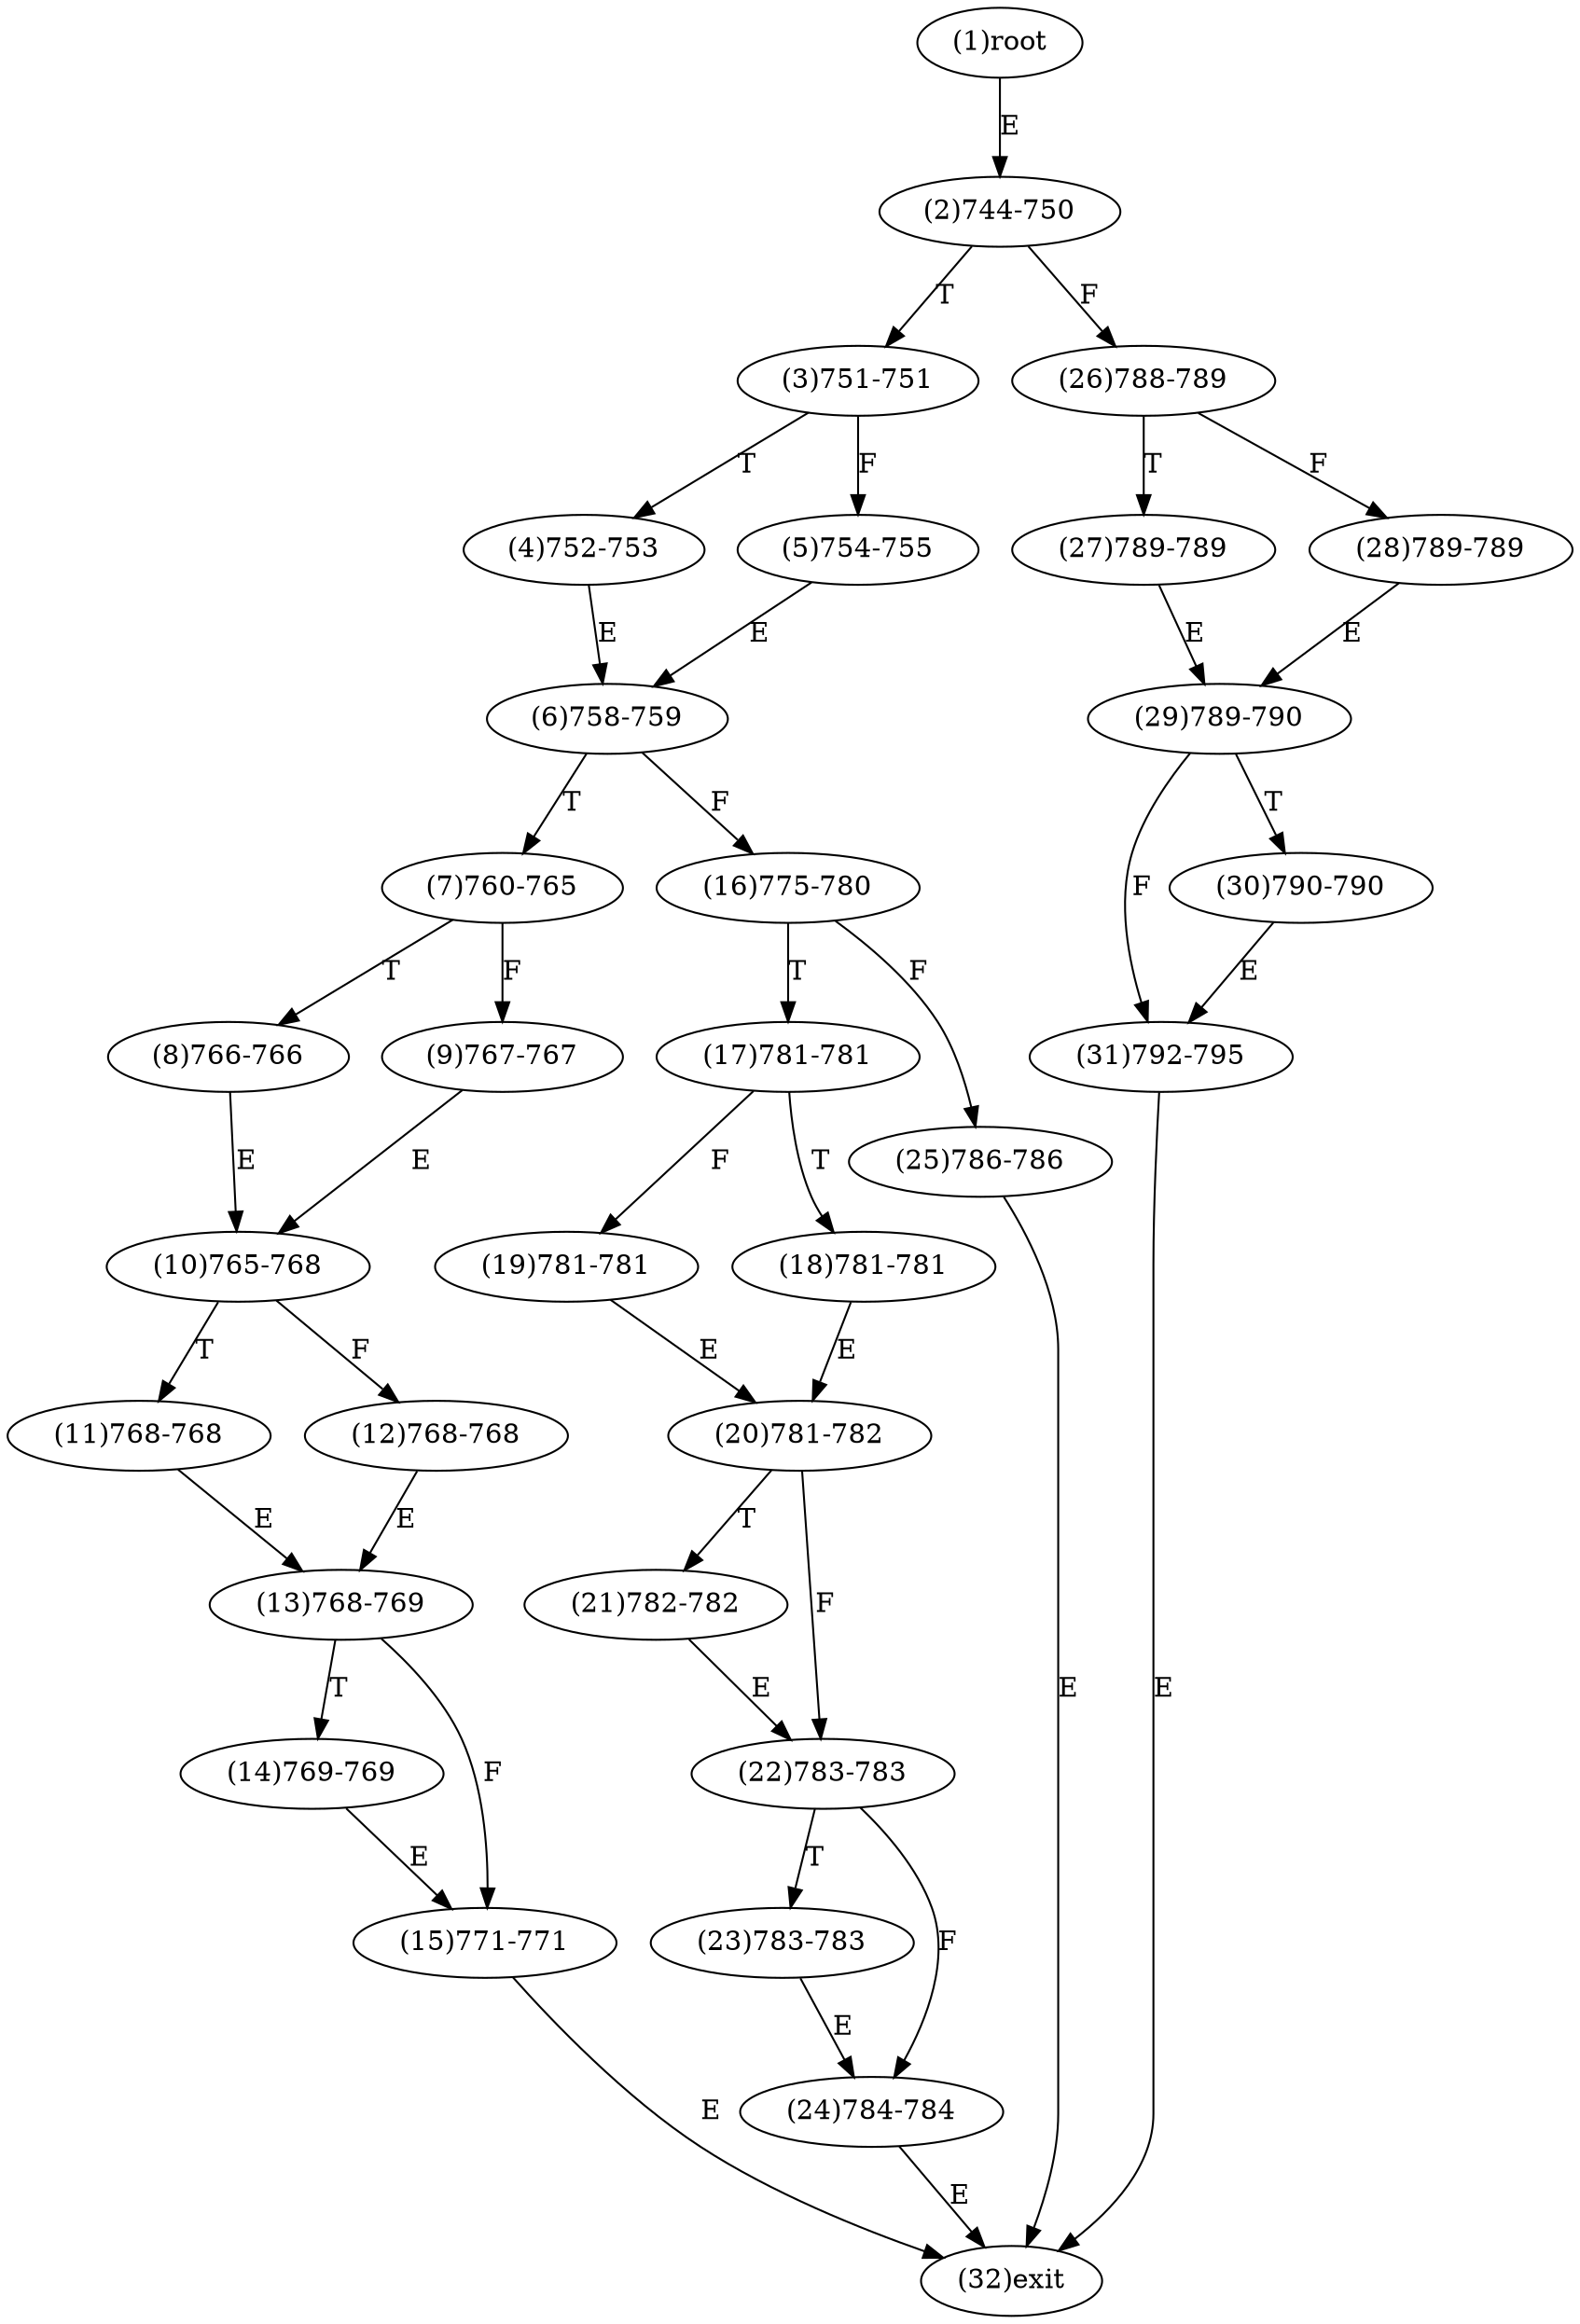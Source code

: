 digraph "" { 
1[ label="(1)root"];
2[ label="(2)744-750"];
3[ label="(3)751-751"];
4[ label="(4)752-753"];
5[ label="(5)754-755"];
6[ label="(6)758-759"];
7[ label="(7)760-765"];
8[ label="(8)766-766"];
9[ label="(9)767-767"];
10[ label="(10)765-768"];
11[ label="(11)768-768"];
12[ label="(12)768-768"];
13[ label="(13)768-769"];
14[ label="(14)769-769"];
15[ label="(15)771-771"];
17[ label="(17)781-781"];
16[ label="(16)775-780"];
19[ label="(19)781-781"];
18[ label="(18)781-781"];
21[ label="(21)782-782"];
20[ label="(20)781-782"];
23[ label="(23)783-783"];
22[ label="(22)783-783"];
25[ label="(25)786-786"];
24[ label="(24)784-784"];
27[ label="(27)789-789"];
26[ label="(26)788-789"];
29[ label="(29)789-790"];
28[ label="(28)789-789"];
31[ label="(31)792-795"];
30[ label="(30)790-790"];
32[ label="(32)exit"];
1->2[ label="E"];
2->26[ label="F"];
2->3[ label="T"];
3->5[ label="F"];
3->4[ label="T"];
4->6[ label="E"];
5->6[ label="E"];
6->16[ label="F"];
6->7[ label="T"];
7->9[ label="F"];
7->8[ label="T"];
8->10[ label="E"];
9->10[ label="E"];
10->12[ label="F"];
10->11[ label="T"];
11->13[ label="E"];
12->13[ label="E"];
13->15[ label="F"];
13->14[ label="T"];
14->15[ label="E"];
15->32[ label="E"];
16->25[ label="F"];
16->17[ label="T"];
17->19[ label="F"];
17->18[ label="T"];
18->20[ label="E"];
19->20[ label="E"];
20->22[ label="F"];
20->21[ label="T"];
21->22[ label="E"];
22->24[ label="F"];
22->23[ label="T"];
23->24[ label="E"];
24->32[ label="E"];
25->32[ label="E"];
26->28[ label="F"];
26->27[ label="T"];
27->29[ label="E"];
28->29[ label="E"];
29->31[ label="F"];
29->30[ label="T"];
30->31[ label="E"];
31->32[ label="E"];
}